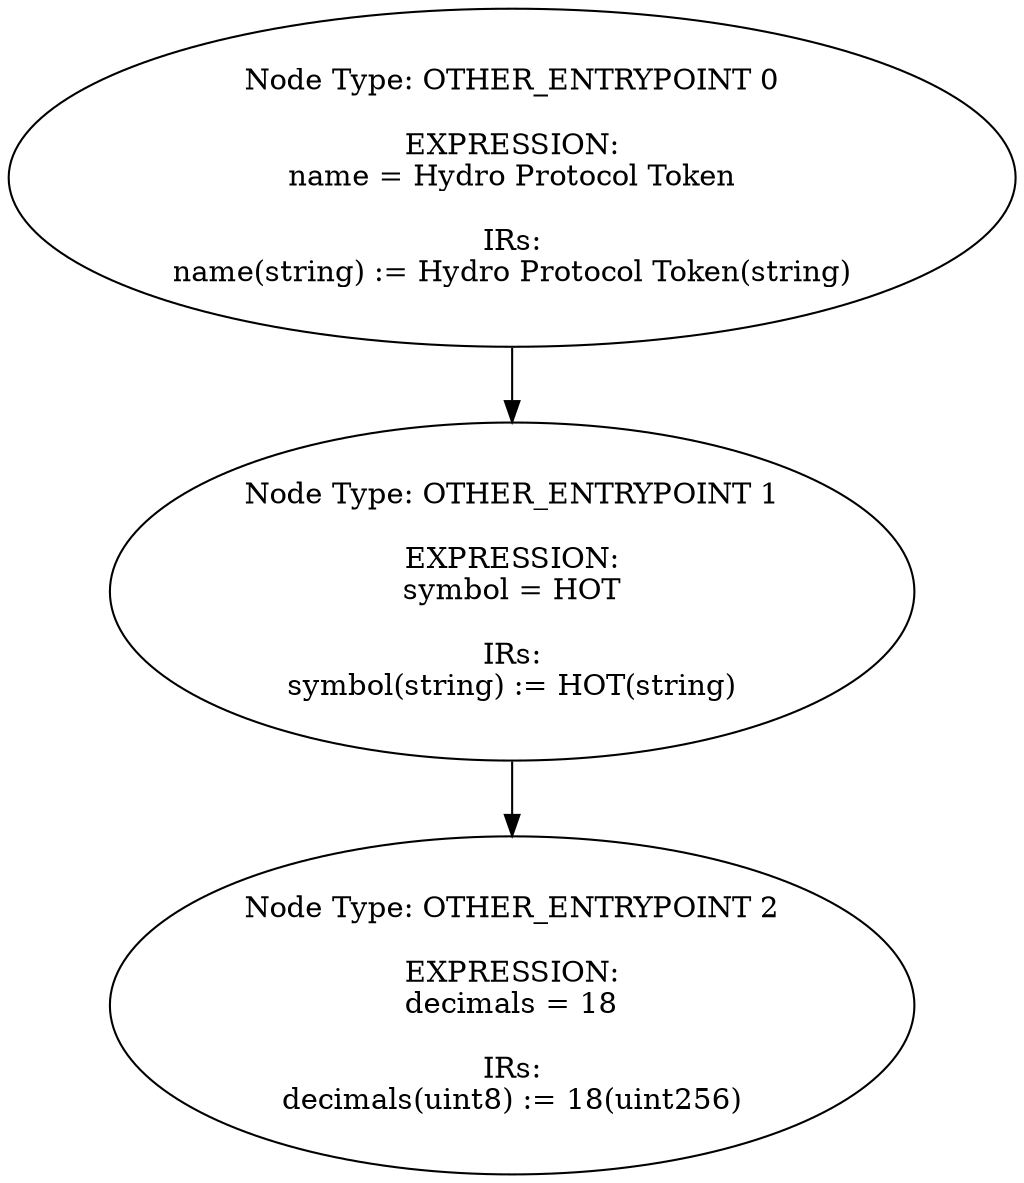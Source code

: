 digraph{
0[label="Node Type: OTHER_ENTRYPOINT 0

EXPRESSION:
name = Hydro Protocol Token

IRs:
name(string) := Hydro Protocol Token(string)"];
0->1;
1[label="Node Type: OTHER_ENTRYPOINT 1

EXPRESSION:
symbol = HOT

IRs:
symbol(string) := HOT(string)"];
1->2;
2[label="Node Type: OTHER_ENTRYPOINT 2

EXPRESSION:
decimals = 18

IRs:
decimals(uint8) := 18(uint256)"];
}
